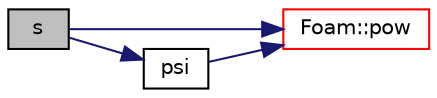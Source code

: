 digraph "s"
{
  bgcolor="transparent";
  edge [fontname="Helvetica",fontsize="10",labelfontname="Helvetica",labelfontsize="10"];
  node [fontname="Helvetica",fontsize="10",shape=record];
  rankdir="LR";
  Node117 [label="s",height=0.2,width=0.4,color="black", fillcolor="grey75", style="filled", fontcolor="black"];
  Node117 -> Node118 [color="midnightblue",fontsize="10",style="solid",fontname="Helvetica"];
  Node118 [label="Foam::pow",height=0.2,width=0.4,color="red",URL="$a21851.html#a7500c8e9d27a442adc75e287de074c7c"];
  Node117 -> Node122 [color="midnightblue",fontsize="10",style="solid",fontname="Helvetica"];
  Node122 [label="psi",height=0.2,width=0.4,color="black",URL="$a31585.html#a28da0e0108a69590ee2b4953edfdb42c",tooltip="Return compressibility rho/p [s^2/m^2]. "];
  Node122 -> Node118 [color="midnightblue",fontsize="10",style="solid",fontname="Helvetica"];
}
